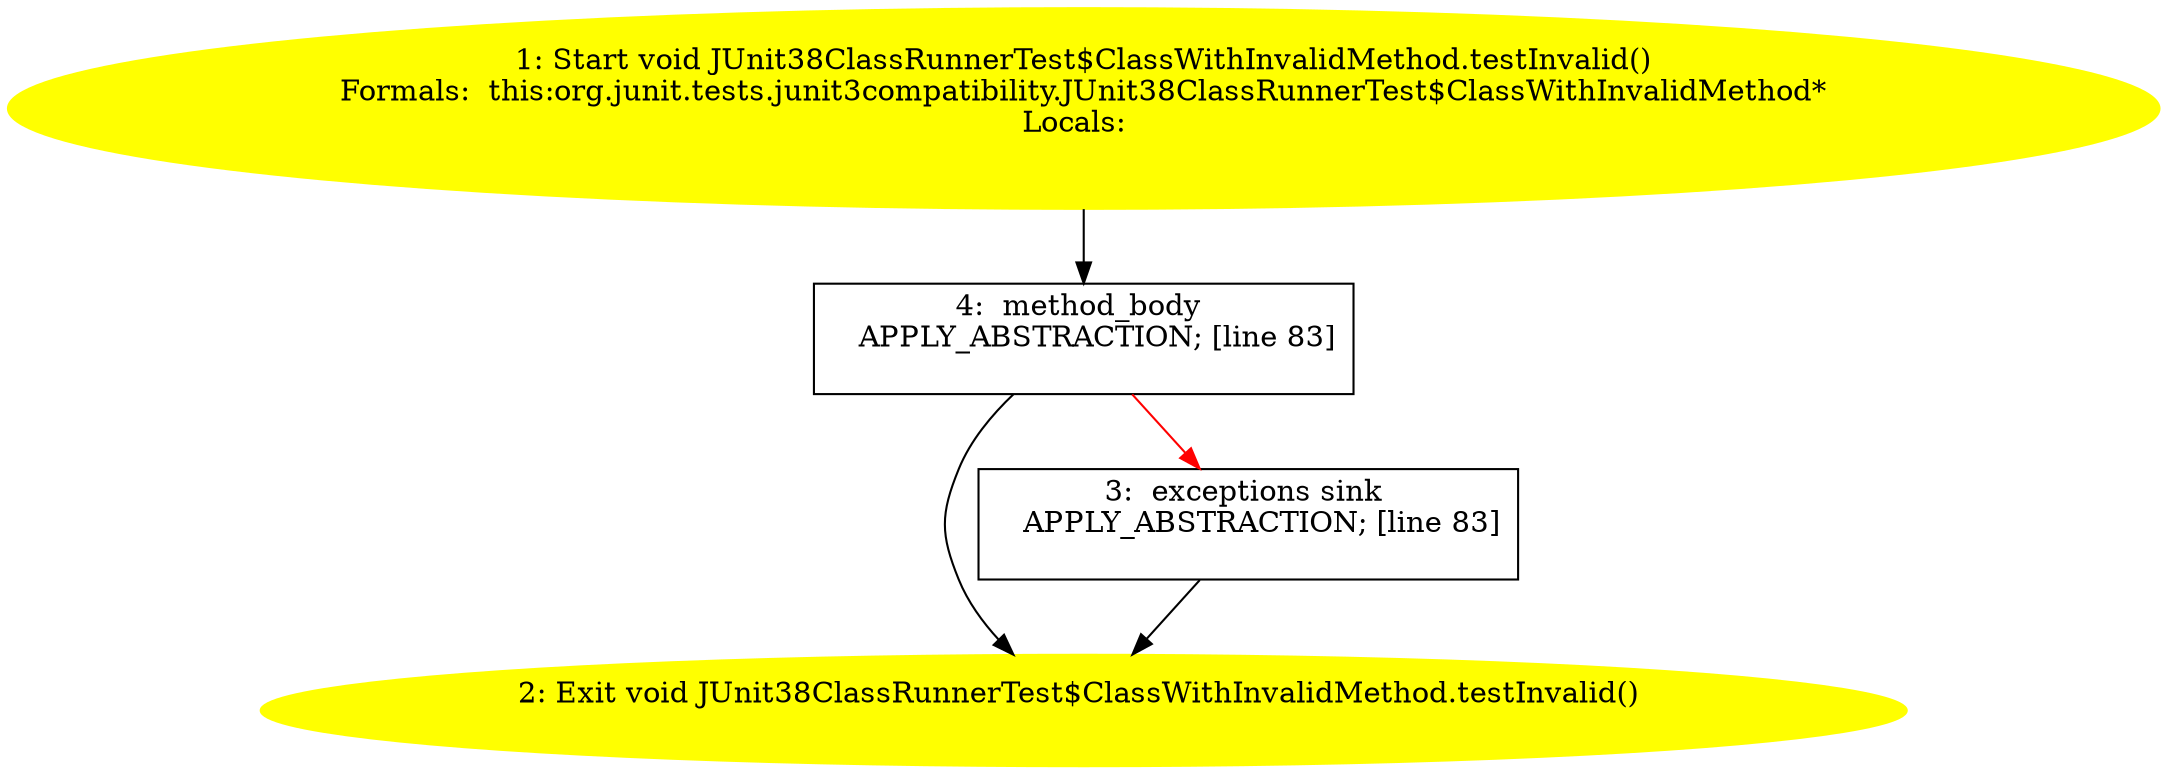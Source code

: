 /* @generated */
digraph cfg {
"org.junit.tests.junit3compatibility.JUnit38ClassRunnerTest$ClassWithInvalidMethod.testInvalid():void.f87ca79ed5f42bee13f7d469d8af7124_1" [label="1: Start void JUnit38ClassRunnerTest$ClassWithInvalidMethod.testInvalid()\nFormals:  this:org.junit.tests.junit3compatibility.JUnit38ClassRunnerTest$ClassWithInvalidMethod*\nLocals:  \n  " color=yellow style=filled]
	

	 "org.junit.tests.junit3compatibility.JUnit38ClassRunnerTest$ClassWithInvalidMethod.testInvalid():void.f87ca79ed5f42bee13f7d469d8af7124_1" -> "org.junit.tests.junit3compatibility.JUnit38ClassRunnerTest$ClassWithInvalidMethod.testInvalid():void.f87ca79ed5f42bee13f7d469d8af7124_4" ;
"org.junit.tests.junit3compatibility.JUnit38ClassRunnerTest$ClassWithInvalidMethod.testInvalid():void.f87ca79ed5f42bee13f7d469d8af7124_2" [label="2: Exit void JUnit38ClassRunnerTest$ClassWithInvalidMethod.testInvalid() \n  " color=yellow style=filled]
	

"org.junit.tests.junit3compatibility.JUnit38ClassRunnerTest$ClassWithInvalidMethod.testInvalid():void.f87ca79ed5f42bee13f7d469d8af7124_3" [label="3:  exceptions sink \n   APPLY_ABSTRACTION; [line 83]\n " shape="box"]
	

	 "org.junit.tests.junit3compatibility.JUnit38ClassRunnerTest$ClassWithInvalidMethod.testInvalid():void.f87ca79ed5f42bee13f7d469d8af7124_3" -> "org.junit.tests.junit3compatibility.JUnit38ClassRunnerTest$ClassWithInvalidMethod.testInvalid():void.f87ca79ed5f42bee13f7d469d8af7124_2" ;
"org.junit.tests.junit3compatibility.JUnit38ClassRunnerTest$ClassWithInvalidMethod.testInvalid():void.f87ca79ed5f42bee13f7d469d8af7124_4" [label="4:  method_body \n   APPLY_ABSTRACTION; [line 83]\n " shape="box"]
	

	 "org.junit.tests.junit3compatibility.JUnit38ClassRunnerTest$ClassWithInvalidMethod.testInvalid():void.f87ca79ed5f42bee13f7d469d8af7124_4" -> "org.junit.tests.junit3compatibility.JUnit38ClassRunnerTest$ClassWithInvalidMethod.testInvalid():void.f87ca79ed5f42bee13f7d469d8af7124_2" ;
	 "org.junit.tests.junit3compatibility.JUnit38ClassRunnerTest$ClassWithInvalidMethod.testInvalid():void.f87ca79ed5f42bee13f7d469d8af7124_4" -> "org.junit.tests.junit3compatibility.JUnit38ClassRunnerTest$ClassWithInvalidMethod.testInvalid():void.f87ca79ed5f42bee13f7d469d8af7124_3" [color="red" ];
}
